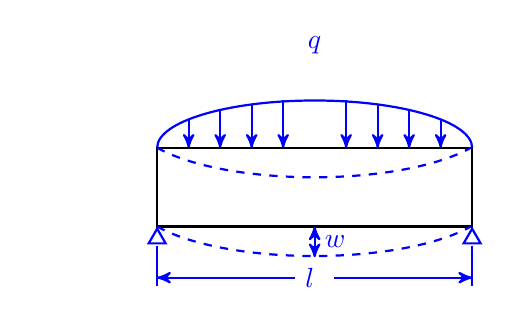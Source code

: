 \usetikzlibrary{calc,intersections,through,backgrounds}
\usetikzlibrary{decorations.pathreplacing,decorations.pathmorphing,arrows}
\usetikzlibrary{shapes}
\begin{tikzpicture}
\draw [thick] (-2,-0.5) rectangle (2,0.5);
\draw [thick,blue] (2,0.5) arc (0:180:2 and 0.6) node[midway,above=13pt]{$q$};
\draw[thick,blue,->,>=stealth'] (0.4,1.1)--(0.4,0.5);
\draw[thick,blue,->,>=stealth'] (-0.4,1.1)--(-0.4,0.5);
\draw[thick,blue,->,>=stealth'] (0.8,1.05)--(0.8,0.5);
\draw[thick,blue,->,>=stealth'] (-0.8,1.05)--(-0.8,0.5);
\draw[thick,blue,->,>=stealth'] (1.2,0.98)--(1.2,0.5);
\draw[thick,blue,->,>=stealth'] (-1.2,0.98)--(-1.2,0.5);
\draw[thick,blue,->,>=stealth'] (1.6,0.85)--(1.6,0.5);
\draw[thick,blue,->,>=stealth'] (-1.6,0.85)--(-1.6,0.5);

\draw [thick,blue,dashed] (-2,0.5) arc (210:330:2.3 and 0.75)
                                                    (-2,-0.5) arc (210:330:2.3 and 0.75);
\draw[thick,blue,<->,>=stealth'] (0,-0.5)--(0,-0.89) node[midway,right]{$w$};

\draw (-2,-0.5) node[below,draw=blue,thick,regular polygon, regular polygon sides=3,  inner sep=1.25]{};
\draw (2,-0.5) node[draw=blue,thick,below,regular polygon, regular polygon sides=3,  inner sep=1.25]{};
\draw[thick,blue,>=stealth'](-2,-0.75)--(-2,-1.25) (2,-0.75)--(2,-1.25); \draw[thick,blue,<-,>=stealth'](-2,-1.15)--(-0.25,-1.15) node[right]{$l$}; \draw[thick,blue,<-,>=stealth'](2,-1.15)--(0.25,-1.15);
\end{tikzpicture}